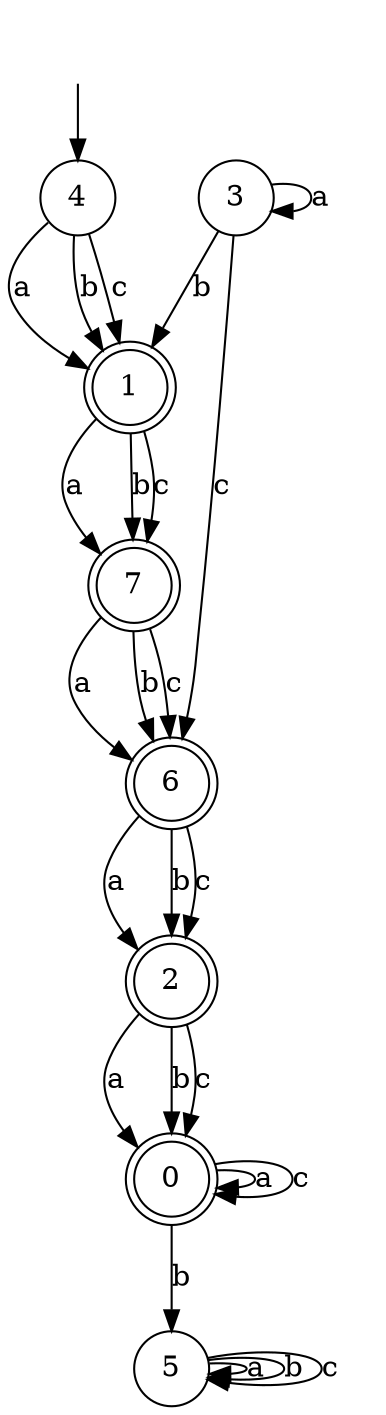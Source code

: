 digraph g {
__start [label=""shape=none]
	4[shape="circle" label="4"]
	0[shape="doublecircle" label="0"]
	1[shape="doublecircle" label="1"]
	2[shape="doublecircle" label="2"]
	3[shape="circle" label="3"]
	5[shape="circle" label="5"]
	6[shape="doublecircle" label="6"]
	7[shape="doublecircle" label="7"]

__start -> 4
	0 -> 0 [label="a"]
	0 -> 5 [label="b"]
	0 -> 0 [label="c"]
	1 -> 7 [label="a"]
	1 -> 7 [label="b"]
	1 -> 7 [label="c"]
	2 -> 0 [label="a"]
	2 -> 0 [label="b"]
	2 -> 0 [label="c"]
	3 -> 3 [label="a"]
	3 -> 1 [label="b"]
	3 -> 6 [label="c"]
	4 -> 1 [label="a"]
	4 -> 1 [label="b"]
	4 -> 1 [label="c"]
	5 -> 5 [label="a"]
	5 -> 5 [label="b"]
	5 -> 5 [label="c"]
	6 -> 2 [label="a"]
	6 -> 2 [label="b"]
	6 -> 2 [label="c"]
	7 -> 6 [label="a"]
	7 -> 6 [label="b"]
	7 -> 6 [label="c"]
}
